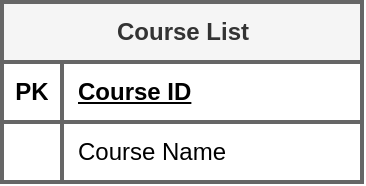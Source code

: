 <mxfile version="24.1.0" type="github">
  <diagram name="Page-1" id="qaWKETm7N8nps2VdViW0">
    <mxGraphModel dx="748" dy="503" grid="1" gridSize="10" guides="1" tooltips="1" connect="1" arrows="1" fold="1" page="1" pageScale="1" pageWidth="827" pageHeight="1169" math="0" shadow="0">
      <root>
        <mxCell id="0" />
        <mxCell id="1" parent="0" />
        <mxCell id="r-cfz_5VEzRzScXHUDDL-40" value="Course List" style="shape=table;startSize=30;container=1;collapsible=1;childLayout=tableLayout;fixedRows=1;rowLines=0;fontStyle=1;align=center;resizeLast=1;html=1;textShadow=0;labelBorderColor=none;labelBackgroundColor=none;fontColor=#333333;fillColor=#f5f5f5;strokeColor=#666666;shadow=0;strokeWidth=2;" vertex="1" parent="1">
          <mxGeometry x="320" y="300" width="180" height="90" as="geometry" />
        </mxCell>
        <mxCell id="r-cfz_5VEzRzScXHUDDL-41" value="" style="shape=tableRow;horizontal=0;startSize=0;swimlaneHead=0;swimlaneBody=0;fillColor=none;collapsible=0;dropTarget=0;points=[[0,0.5],[1,0.5]];portConstraint=eastwest;top=0;left=0;right=0;bottom=1;strokeWidth=2;strokeColor=#666666;" vertex="1" parent="r-cfz_5VEzRzScXHUDDL-40">
          <mxGeometry y="30" width="180" height="30" as="geometry" />
        </mxCell>
        <mxCell id="r-cfz_5VEzRzScXHUDDL-42" value="PK" style="shape=partialRectangle;connectable=0;fillColor=none;top=0;left=0;bottom=0;right=0;fontStyle=1;overflow=hidden;whiteSpace=wrap;html=1;" vertex="1" parent="r-cfz_5VEzRzScXHUDDL-41">
          <mxGeometry width="30" height="30" as="geometry">
            <mxRectangle width="30" height="30" as="alternateBounds" />
          </mxGeometry>
        </mxCell>
        <mxCell id="r-cfz_5VEzRzScXHUDDL-43" value="Course ID" style="shape=partialRectangle;connectable=0;fillColor=none;top=0;left=0;bottom=0;right=0;align=left;spacingLeft=6;fontStyle=5;overflow=hidden;whiteSpace=wrap;html=1;strokeWidth=2;strokeColor=#CCCCCC;" vertex="1" parent="r-cfz_5VEzRzScXHUDDL-41">
          <mxGeometry x="30" width="150" height="30" as="geometry">
            <mxRectangle width="150" height="30" as="alternateBounds" />
          </mxGeometry>
        </mxCell>
        <mxCell id="r-cfz_5VEzRzScXHUDDL-44" value="" style="shape=tableRow;horizontal=0;startSize=0;swimlaneHead=0;swimlaneBody=0;fillColor=none;collapsible=0;dropTarget=0;points=[[0,0.5],[1,0.5]];portConstraint=eastwest;top=0;left=0;right=0;bottom=0;strokeColor=#CCCCCC;" vertex="1" parent="r-cfz_5VEzRzScXHUDDL-40">
          <mxGeometry y="60" width="180" height="30" as="geometry" />
        </mxCell>
        <mxCell id="r-cfz_5VEzRzScXHUDDL-45" value="" style="shape=partialRectangle;connectable=0;fillColor=none;top=0;left=0;bottom=0;right=0;editable=1;overflow=hidden;whiteSpace=wrap;html=1;" vertex="1" parent="r-cfz_5VEzRzScXHUDDL-44">
          <mxGeometry width="30" height="30" as="geometry">
            <mxRectangle width="30" height="30" as="alternateBounds" />
          </mxGeometry>
        </mxCell>
        <mxCell id="r-cfz_5VEzRzScXHUDDL-46" value="Course Name" style="shape=partialRectangle;connectable=0;fillColor=none;top=0;left=0;bottom=0;right=0;align=left;spacingLeft=6;overflow=hidden;whiteSpace=wrap;html=1;strokeWidth=2;" vertex="1" parent="r-cfz_5VEzRzScXHUDDL-44">
          <mxGeometry x="30" width="150" height="30" as="geometry">
            <mxRectangle width="150" height="30" as="alternateBounds" />
          </mxGeometry>
        </mxCell>
      </root>
    </mxGraphModel>
  </diagram>
</mxfile>
